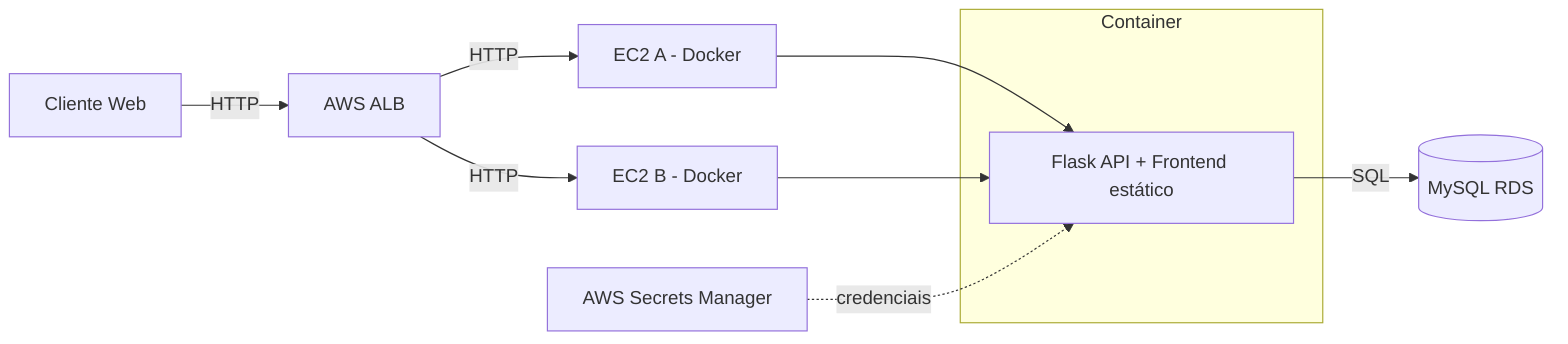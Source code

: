 graph LR
  A[Cliente Web] -- HTTP --> ALB[AWS ALB]
  ALB -- HTTP --> EC2A[EC2 A - Docker]
  ALB -- HTTP --> EC2B[EC2 B - Docker]
  subgraph Container
    API[Flask API + Frontend estático]
  end
  EC2A --> API
  EC2B --> API
  API -- SQL --> RDS[(MySQL RDS)]
  SM[AWS Secrets Manager] -. credenciais .-> API